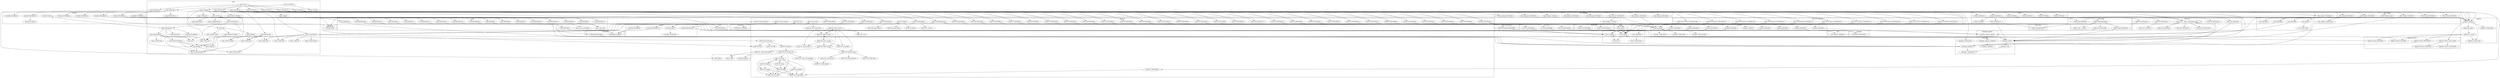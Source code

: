 digraph {
graph [overlap=false]
subgraph cluster_Storable {
	label="Storable";
	"Storable::dclone";
	"Storable::BEGIN@30";
	"Storable::BEGIN@487";
	"Storable::BEGIN@109";
	"Storable::BEGIN@44";
	"Storable::BEGIN@66";
	"Storable::BEGIN@42";
	"Storable::BEGIN@83";
	"Storable::CORE:qr";
}
subgraph cluster_XSLoader {
	label="XSLoader";
	"XSLoader::load";
}
subgraph cluster_Fcntl {
	label="Fcntl";
	"Fcntl::BEGIN@58";
}
subgraph cluster_YAML {
	label="YAML";
	"YAML::BEGIN@1";
	"YAML::BEGIN@1.5";
	"YAML::BEGIN@21";
	"YAML::BEGIN@24";
	"YAML::BEGIN@20";
	"YAML::BEGIN@47";
	"YAML::BEGIN@4";
	"YAML::BEGIN@6";
}
subgraph cluster_Carp {
	label="Carp";
	"Carp::BEGIN@744";
	"Carp::_fetch_sub";
	"Carp::BEGIN@730";
	"Carp::BEGIN@169";
	"Carp::BEGIN@61";
	"Carp::BEGIN@5";
	"Carp::BEGIN@137";
	"Carp::BEGIN@188";
	"Carp::BEGIN@751";
	"Carp::BEGIN@73";
	"Carp::BEGIN@4";
	"Carp::BEGIN@574";
	"Carp::BEGIN@6";
	"Carp::BEGIN@49";
	"Carp::BEGIN@256";
	"Carp::BEGIN@1";
	"Carp::_univ_mod_loaded";
	"Carp::BEGIN@296";
	"Carp::BEGIN@3";
	"Carp::BEGIN@95";
}
subgraph cluster_YAML_Mo {
	label="YAML::Mo";
	"YAML::Mo::CORE:sort";
	"YAML::Mo::BEGIN@1";
	"YAML::Mo::BEGIN@1.4";
	"YAML::Mo::__ANON__[YAML/Mo.pm:5]";
	"YAML::Mo::BEGIN@5.2";
	"YAML::Mo::BEGIN@11";
	"YAML::Mo::CORE:match";
	"YAML::Mo::BEGIN@5.3";
	"YAML::Mo::BEGIN@5";
}
subgraph cluster_vars {
	label="vars";
	"vars::CORE:match";
	"vars::BEGIN@7";
	"vars::import";
	"vars::BEGIN@8";
	"vars::BEGIN@3";
}
subgraph cluster_Exporter {
	label="Exporter";
	"Exporter::export";
	"Exporter::CORE:subst";
	"Exporter::CORE:match";
	"Exporter::as_heavy";
	"Exporter::import";
}
subgraph cluster_overload {
	label="overload";
	"overload::OVERLOAD";
	"overload::BEGIN@112";
	"overload::import";
	"overload::BEGIN@142";
	"overload::BEGIN@81";
}
subgraph cluster_utf8 {
	label="utf8";
	"utf8::downgrade";
	"utf8::import";
	"utf8::is_utf8";
}
subgraph cluster_List_Util {
	label="List::Util";
	"List::Util::BEGIN@10";
	"List::Util::BEGIN@35";
	"List::Util::BEGIN@9";
}
subgraph cluster_YAML_Tag {
	label="YAML::Tag";
	"YAML::Tag::BEGIN@4";
}
subgraph cluster_Scalar_Util {
	label="Scalar::Util";
	"Scalar::Util::BEGIN@10";
	"Scalar::Util::BEGIN@9";
}
subgraph cluster_mro {
	label="mro";
	"mro::method_changed_in";
}
subgraph cluster_JSON_PP {
	label="JSON::PP";
	"JSON::PP::BEGIN@5";
	"JSON::PP::string_to_json";
	"JSON::PP::BEGIN@12";
	"JSON::PP::decode";
	"JSON::PP::BEGIN@28";
	"JSON::PP::_up_indent";
	"JSON::PP::allow_nonref";
	"JSON::PP::_looks_like_number";
	"JSON::PP::BEGIN@42";
	"JSON::PP::BEGIN@38";
	"JSON::PP::allow_blessed";
	"JSON::PP::new";
	"JSON::PP::space_before";
	"JSON::PP::BEGIN@45";
	"JSON::PP::BEGIN@31";
	"JSON::PP::BEGIN@30";
	"JSON::PP::BEGIN@44";
	"JSON::PP::value";
	"JSON::PP::BEGIN@50";
	"JSON::PP::BEGIN@47";
	"JSON::PP::object_to_json";
	"JSON::PP::__ANON__";
	"JSON::PP::BEGIN@9";
	"JSON::PP::BEGIN@14";
	"JSON::PP::array";
	"JSON::PP::BEGIN@1372";
	"JSON::PP::BEGIN@33";
	"JSON::PP::BEGIN@39";
	"JSON::PP::BEGIN@37";
	"JSON::PP::BEGIN@56";
	"JSON::PP::BEGIN@34";
	"JSON::PP::decode_json";
	"JSON::PP::BEGIN@40";
	"JSON::PP::string";
	"JSON::PP::ascii";
	"JSON::PP::_down_indent";
	"JSON::PP::space_after";
	"JSON::PP::BEGIN@750";
	"JSON::PP::PP_encode_json";
	"JSON::PP::BEGIN@29";
	"JSON::PP::BEGIN@27";
	"JSON::PP::white";
	"JSON::PP::BEGIN@26";
	"JSON::PP::BEGIN@24";
	"JSON::PP::CORE:substcont";
	"JSON::PP::CORE:unpack";
	"JSON::PP::number";
	"JSON::PP::next_chr";
	"JSON::PP::CORE:subst";
	"JSON::PP::BEGIN@1435";
	"JSON::PP::_encode_ascii";
	"JSON::PP::utf8";
	"JSON::PP::PP_decode_json";
	"JSON::PP::BEGIN@647";
	"JSON::PP::CORE:match";
	"JSON::PP::indent";
	"JSON::PP::object";
	"JSON::PP::pretty";
	"JSON::PP::hash_to_json";
	"JSON::PP::BEGIN@32";
	"JSON::PP::encode";
	"JSON::PP::value_to_json";
	"JSON::PP::BEGIN@25";
	"JSON::PP::_detect_utf_encoding";
	"JSON::PP::BEGIN@48";
	"JSON::PP::BEGIN@8";
	"JSON::PP::BEGIN@11";
	"JSON::PP::BEGIN@458";
	"JSON::PP::BEGIN@6";
	"JSON::PP::BEGIN@41";
	"JSON::PP::array_to_json";
	"JSON::PP::_sort";
	"JSON::PP::BEGIN@35";
}
subgraph cluster_Exporter_Heavy {
	label="Exporter::Heavy";
	"Exporter::Heavy::CORE:subst";
	"Exporter::Heavy::BEGIN@4";
	"Exporter::Heavy::heavy_export";
	"Exporter::Heavy::BEGIN@3";
	"Exporter::Heavy::BEGIN@202";
	"Exporter::Heavy::CORE:match";
}
subgraph cluster_JSON_PP_Boolean {
	label="JSON::PP::Boolean";
	"JSON::PP::Boolean::BEGIN@3";
}
subgraph cluster_strict {
	label="strict";
	"strict::unimport";
	"strict::CORE:match";
	"strict::import";
	"strict::bits";
	"strict::BEGIN@7";
}
subgraph cluster_main {
	label="main";
	"main::BEGIN@10";
	"main::leveler";
	"main::longest";
	"main::genOpts";
	"main::getPointStr";
	"main::CORE:readline";
	"main::init";
	"main::delegate";
	"main::BEGIN@14";
	"main::genReservedKeys";
	"main::getObj";
	"main::BEGIN@11.1";
	"main::delimitAttribute";
	"main::CORE:tell";
	"main::BEGIN@16";
	"main::RUNTIME";
	"main::CORE:close";
	"main::checkMatches";
	"main::getGroupName";
	"main::CORE:print";
	"main::CORE:regcomp";
	"main::genDspt";
	"main::NULL";
	"main::validate_Dspt";
	"main::CORE:prtf";
	"main::encodeResult";
	"main::CORE:match";
	"main::CORE:open";
	"main::mes";
	"main::BEGIN@13";
	"main::validate_Matches";
	"main::divyMatches";
	"main::getLvlObj";
	"main::BEGIN@11";
	"main::genAttributes";
	"main::CORE:sort";
	"main::BEGIN@730";
	"main::getMatches";
	"main::BEGIN@12";
	"main::CORE:truncate";
	"main::changePointLvl";
	"main::CORE:qr";
	"main::CORE:subst";
	"main::BEGIN@15";
}
subgraph cluster_bytes {
	label="bytes";
	"bytes::import";
}
subgraph cluster_warnings {
	label="warnings";
	"warnings::_mkMask";
	"warnings::register_categories";
	"warnings::CORE:match";
	"warnings::import";
	"warnings::_expand_bits";
	"warnings::_bits";
	"warnings::unimport";
}
subgraph cluster_Data_Dumper {
	label="Data::Dumper";
	"Data::Dumper::BEGIN@12";
	"Data::Dumper::_vstring";
	"Data::Dumper::BEGIN@21";
	"Data::Dumper::BEGIN@25";
	"Data::Dumper::BEGIN@23";
	"Data::Dumper::BEGIN@18";
	"Data::Dumper::CORE:qr";
	"Data::Dumper::BEGIN@278";
	"Data::Dumper::BEGIN@763";
}
subgraph cluster_overloading {
	label="overloading";
	"overloading::BEGIN@2";
	"overloading::unimport";
}
subgraph cluster_JSON_PP_IncrParser {
	label="JSON::PP::IncrParser";
	"JSON::PP::IncrParser::BEGIN@1513";
	"JSON::PP::IncrParser::BEGIN@1507";
	"JSON::PP::IncrParser::BEGIN@1511";
	"JSON::PP::IncrParser::BEGIN@1510";
	"JSON::PP::IncrParser::BEGIN@1509";
	"JSON::PP::IncrParser::BEGIN@1514";
	"JSON::PP::IncrParser::BEGIN@1569";
	"JSON::PP::IncrParser::BEGIN@1512";
	"JSON::PP::IncrParser::BEGIN@1516";
	"JSON::PP::IncrParser::BEGIN@1515";
}
subgraph cluster_XML_Simple {
	label="XML::Simple";
	"XML::Simple::BEGIN@43";
	"XML::Simple::BEGIN@44";
	"XML::Simple::import";
	"XML::Simple::CORE:match";
	"XML::Simple::BEGIN@41";
	"XML::Simple::BEGIN@52";
	"XML::Simple::BEGIN@42";
	"XML::Simple::BEGIN@40";
}
subgraph cluster_warnings_register {
	label="warnings::register";
	"warnings::register::import";
}
subgraph cluster_constant {
	label="constant";
	"constant::CORE:subst";
	"constant::import";
	"constant::BEGIN@24";
	"constant::BEGIN@2";
	"constant::BEGIN@90";
	"constant::BEGIN@141";
	"constant::CORE:match";
	"constant::BEGIN@65";
	"constant::BEGIN@4";
	"constant::CORE:qr";
	"constant::BEGIN@40";
	"constant::BEGIN@3";
	"constant::CORE:regcomp";
}
subgraph cluster_Internals {
	label="Internals";
	"Internals::SvREADONLY";
}
subgraph cluster_YAML_Node {
	label="YAML::Node";
	"YAML::Node::__ANON__";
	"YAML::Node::BEGIN@1.6";
	"YAML::Node::BEGIN@4";
	"YAML::Node::BEGIN@7";
	"YAML::Node::BEGIN@1";
}
subgraph cluster_UNIVERSAL {
	label="UNIVERSAL";
	"UNIVERSAL::VERSION";
}
"overload::BEGIN@81" -> "overloading::unimport";
"Carp::BEGIN@1" -> "overloading::unimport";
"overload::BEGIN@112" -> "overloading::unimport";
"JSON::PP::object" -> "JSON::PP::string";
"JSON::PP::value" -> "JSON::PP::string";
"JSON::PP::hash_to_json" -> "JSON::PP::_down_indent";
"JSON::PP::array_to_json" -> "JSON::PP::_down_indent";
"main::delegate" -> "main::CORE:print";
"main::encodeResult" -> "main::CORE:print";
"main::BEGIN@14" -> "JSON::PP::BEGIN@39";
"main::encodeResult" -> "main::CORE:open";
"main::genDspt" -> "main::CORE:open";
"main::getMatches" -> "main::CORE:open";
"main::divyMatches" -> "main::mes";
"main::genAttributes" -> "main::mes";
"main::leveler" -> "main::mes";
"JSON::PP::_detect_utf_encoding" -> "JSON::PP::CORE:unpack";
"JSON::PP::_encode_ascii" -> "JSON::PP::CORE:unpack";
"main::BEGIN@14" -> "JSON::PP::BEGIN@26";
"main::BEGIN@11" -> "warnings::CORE:match";
"main::BEGIN@14" -> "JSON::PP::IncrParser::BEGIN@1507";
"main::BEGIN@14" -> "JSON::PP::BEGIN@27";
"JSON::PP::encode" -> "JSON::PP::PP_encode_json";
"main::BEGIN@16" -> "YAML::BEGIN@6";
"main::delegate" -> "main::encodeResult";
"JSON::PP::PP_decode_json" -> "JSON::PP::_detect_utf_encoding";
"main::encodeResult" -> "JSON::PP::encode";
"JSON::PP::object_to_json" -> "JSON::PP::hash_to_json";
"main::checkMatches" -> "main::divyMatches";
"main::divyMatches" -> "main::getLvlObj";
"main::encodeResult" -> "JSON::PP::pretty";
"main::NULL" -> "main::BEGIN@11";
"JSON::PP::value" -> "JSON::PP::object";
"JSON::PP::pretty" -> "JSON::PP::indent";
"main::BEGIN@16" -> "YAML::BEGIN@47";
"Storable::BEGIN@42" -> "Carp::BEGIN@744";
"JSON::PP::string" -> "JSON::PP::CORE:match";
"JSON::PP::BEGIN@647" -> "JSON::PP::CORE:match";
"JSON::PP::number" -> "JSON::PP::CORE:match";
"JSON::PP::white" -> "JSON::PP::CORE:match";
"JSON::PP::value" -> "JSON::PP::CORE:match";
"main::BEGIN@14" -> "JSON::PP::IncrParser::BEGIN@1513";
"JSON::PP::BEGIN@24" -> "constant::BEGIN@90";
"JSON::PP::BEGIN@24" -> "constant::BEGIN@2";
"main::BEGIN@14" -> "JSON::PP::BEGIN@35";
"JSON::PP::hash_to_json" -> "JSON::PP::_sort";
"Carp::BEGIN@137" -> "Carp::_univ_mod_loaded";
"main::BEGIN@14" -> "JSON::PP::BEGIN@41";
"main::NULL" -> "main::BEGIN@15";
"main::BEGIN@14" -> "JSON::PP::BEGIN@6";
"main::BEGIN@13" -> "Storable::BEGIN@487";
"main::BEGIN@14" -> "JSON::PP::BEGIN@28";
"main::NULL" -> "main::BEGIN@10";
"main::leveler" -> "main::leveler";
"main::delegate" -> "main::leveler";
"main::BEGIN@15" -> "XML::Simple::BEGIN@52";
"main::BEGIN@730" -> "Data::Dumper::CORE:qr";
"YAML::BEGIN@4" -> "YAML::Mo::BEGIN@5.3";
"main::BEGIN@13" -> "main::BEGIN@11.1";
"JSON::PP::BEGIN@12" -> "JSON::PP::__ANON__";
"main::genAttributes" -> "main::delimitAttribute";
"JSON::PP::BEGIN@12" -> "JSON::PP::Boolean::BEGIN@3";
"main::NULL" -> "main::BEGIN@14";
"main::BEGIN@14" -> "JSON::PP::BEGIN@44";
"XML::Simple::BEGIN@52" -> "vars::BEGIN@7";
"main::init" -> "main::genReservedKeys";
"JSON::PP::BEGIN@24" -> "constant::BEGIN@24";
"main::BEGIN@15" -> "XML::Simple::BEGIN@42";
"XML::Simple::BEGIN@52" -> "vars::BEGIN@8";
"main::BEGIN@14" -> "JSON::PP::BEGIN@33";
"JSON::PP::IncrParser::BEGIN@1516" -> "constant::import";
"JSON::PP::BEGIN@31" -> "constant::import";
"YAML::BEGIN@24" -> "constant::import";
"JSON::PP::BEGIN@45" -> "constant::import";
"JSON::PP::IncrParser::BEGIN@1514" -> "constant::import";
"JSON::PP::IncrParser::BEGIN@1512" -> "constant::import";
"JSON::PP::BEGIN@38" -> "constant::import";
"JSON::PP::IncrParser::BEGIN@1511" -> "constant::import";
"JSON::PP::BEGIN@24" -> "constant::import";
"JSON::PP::BEGIN@26" -> "constant::import";
"JSON::PP::IncrParser::BEGIN@1510" -> "constant::import";
"JSON::PP::BEGIN@27" -> "constant::import";
"JSON::PP::BEGIN@29" -> "constant::import";
"JSON::PP::BEGIN@42" -> "constant::import";
"Data::Dumper::BEGIN@21" -> "constant::import";
"JSON::PP::IncrParser::BEGIN@1509" -> "constant::import";
"JSON::PP::BEGIN@40" -> "constant::import";
"JSON::PP::BEGIN@34" -> "constant::import";
"JSON::PP::BEGIN@28" -> "constant::import";
"JSON::PP::BEGIN@37" -> "constant::import";
"JSON::PP::BEGIN@39" -> "constant::import";
"JSON::PP::BEGIN@35" -> "constant::import";
"JSON::PP::BEGIN@33" -> "constant::import";
"JSON::PP::BEGIN@41" -> "constant::import";
"JSON::PP::BEGIN@48" -> "constant::import";
"JSON::PP::IncrParser::BEGIN@1515" -> "constant::import";
"JSON::PP::BEGIN@25" -> "constant::import";
"JSON::PP::BEGIN@32" -> "constant::import";
"JSON::PP::BEGIN@47" -> "constant::import";
"Data::Dumper::BEGIN@278" -> "constant::import";
"JSON::PP::BEGIN@44" -> "constant::import";
"JSON::PP::IncrParser::BEGIN@1513" -> "constant::import";
"JSON::PP::BEGIN@30" -> "constant::import";
"main::BEGIN@730" -> "Data::Dumper::BEGIN@23";
"main::BEGIN@10" -> "strict::BEGIN@7";
"constant::import" -> "constant::CORE:subst";
"Exporter::as_heavy" -> "Exporter::Heavy::BEGIN@3";
"YAML::Node::BEGIN@4" -> "YAML::Node::BEGIN@1";
"Storable::BEGIN@42" -> "Carp::BEGIN@137";
"main::BEGIN@14" -> "JSON::PP::BEGIN@40";
"main::genDspt" -> "JSON::PP::decode_json";
"main::BEGIN@14" -> "JSON::PP::BEGIN@56";
"main::BEGIN@14" -> "JSON::PP::BEGIN@37";
"JSON::PP::PP_decode_json" -> "utf8::downgrade";
"main::BEGIN@14" -> "JSON::PP::BEGIN@1435";
"main::BEGIN@14" -> "JSON::PP::IncrParser::BEGIN@1512";
"main::BEGIN@14" -> "JSON::PP::IncrParser::BEGIN@1514";
"main::delegate" -> "main::validate_Matches";
"main::BEGIN@14" -> "JSON::PP::IncrParser::BEGIN@1510";
"JSON::PP::BEGIN@1435" -> "Scalar::Util::BEGIN@9";
"main::BEGIN@14" -> "JSON::PP::BEGIN@29";
"Exporter::as_heavy" -> "Exporter::Heavy::BEGIN@4";
"main::BEGIN@16" -> "YAML::BEGIN@4";
"JSON::PP::BEGIN@24" -> "constant::BEGIN@3";
"main::BEGIN@14" -> "JSON::PP::BEGIN@25";
"Storable::BEGIN@42" -> "Carp::BEGIN@5";
"JSON::PP::BEGIN@24" -> "constant::BEGIN@65";
"Exporter::import" -> "Exporter::CORE:match";
"vars::import" -> "vars::CORE:match";
"main::NULL" -> "main::BEGIN@730";
"JSON::PP::BEGIN@24" -> "constant::BEGIN@141";
"main::BEGIN@15" -> "XML::Simple::import";
"main::BEGIN@13" -> "Storable::BEGIN@66";
"main::BEGIN@14" -> "JSON::PP::BEGIN@647";
"YAML::BEGIN@20" -> "YAML::BEGIN@1";
"main::BEGIN@13" -> "Storable::BEGIN@30";
"main::genDspt" -> "main::CORE:qr";
"main::delimitAttribute" -> "main::CORE:qr";
"JSON::PP::BEGIN@11" -> "overload::BEGIN@142";
"XML::Simple::import" -> "XML::Simple::CORE:match";
"main::encodeResult" -> "main::CORE:truncate";
"main::delegate" -> "main::getMatches";
"main::BEGIN@14" -> "JSON::PP::BEGIN@42";
"Exporter::import" -> "Exporter::export";
"Storable::BEGIN@42" -> "Carp::BEGIN@751";
"main::BEGIN@730" -> "Data::Dumper::BEGIN@21";
"main::encodeResult" -> "JSON::PP::allow_nonref";
"main::BEGIN@730" -> "Data::Dumper::BEGIN@12";
"main::encodeResult" -> "JSON::PP::allow_blessed";
"main::BEGIN@14" -> "JSON::PP::BEGIN@38";
"main::BEGIN@14" -> "JSON::PP::IncrParser::BEGIN@1511";
"main::getMatches" -> "main::CORE:readline";
"main::genDspt" -> "main::CORE:readline";
"main::delegate" -> "main::init";
"warnings::register_categories" -> "warnings::_mkMask";
"main::leveler" -> "main::getObj";
"main::delimitAttribute" -> "main::getObj";
"main::checkMatches" -> "main::getObj";
"main::divyMatches" -> "main::getObj";
"main::genAttributes" -> "main::getObj";
"constant::import" -> "mro::method_changed_in";
"JSON::PP::_looks_like_number" -> "utf8::is_utf8";
"Exporter::as_heavy" -> "Exporter::Heavy::BEGIN@202";
"YAML::Node::BEGIN@4" -> "YAML::Tag::BEGIN@4";
"JSON::PP::BEGIN@11" -> "overload::BEGIN@112";
"main::leveler" -> "main::checkMatches";
"Exporter::import" -> "Exporter::Heavy::heavy_export";
"Storable::BEGIN@42" -> "Carp::BEGIN@574";
"YAML::Mo::__ANON__[YAML/Mo.pm:5]" -> "YAML::Mo::CORE:match";
"main::encodeResult" -> "main::CORE:close";
"main::getMatches" -> "main::CORE:close";
"YAML::BEGIN@20" -> "YAML::Node::BEGIN@7";
"main::init" -> "main::validate_Dspt";
"main::BEGIN@730" -> "Data::Dumper::BEGIN@25";
"main::encodeResult" -> "JSON::PP::ascii";
"JSON::PP::BEGIN@1435" -> "Scalar::Util::BEGIN@10";
"main::BEGIN@14" -> "JSON::PP::IncrParser::BEGIN@1509";
"Carp::BEGIN@73" -> "Carp::_fetch_sub";
"Carp::BEGIN@61" -> "Carp::_fetch_sub";
"Carp::BEGIN@137" -> "Carp::_fetch_sub";
"main::BEGIN@15" -> "XML::Simple::BEGIN@44";
"main::BEGIN@14" -> "JSON::PP::BEGIN@34";
"strict::BEGIN@7" -> "strict::CORE:match";
"Storable::BEGIN@42" -> "Carp::BEGIN@169";
"vars::BEGIN@7" -> "warnings::register::import";
"constant::BEGIN@4" -> "warnings::register::import";
"overload::BEGIN@142" -> "warnings::register::import";
"XML::Simple::BEGIN@42" -> "warnings::register::import";
"constant::BEGIN@90" -> "strict::unimport";
"Carp::BEGIN@256" -> "strict::unimport";
"Carp::BEGIN@730" -> "strict::unimport";
"Exporter::Heavy::BEGIN@4" -> "strict::unimport";
"YAML::Mo::BEGIN@11" -> "strict::unimport";
"constant::BEGIN@141" -> "strict::unimport";
"Carp::BEGIN@188" -> "strict::unimport";
"Carp::BEGIN@751" -> "strict::unimport";
"constant::BEGIN@65" -> "strict::unimport";
"List::Util::BEGIN@35" -> "strict::unimport";
"constant::BEGIN@40" -> "strict::unimport";
"JSON::PP::decode_json" -> "JSON::PP::utf8";
"Data::Dumper::BEGIN@278" -> "Data::Dumper::_vstring";
"main::BEGIN@16" -> "YAML::BEGIN@21";
"JSON::PP::string_to_json" -> "JSON::PP::_encode_ascii";
"JSON::PP::object" -> "JSON::PP::next_chr";
"JSON::PP::string" -> "JSON::PP::next_chr";
"JSON::PP::array" -> "JSON::PP::next_chr";
"JSON::PP::white" -> "JSON::PP::next_chr";
"JSON::PP::number" -> "JSON::PP::next_chr";
"main::BEGIN@14" -> "JSON::PP::IncrParser::BEGIN@1569";
"Storable::BEGIN@42" -> "Carp::BEGIN@95";
"main::BEGIN@10" -> "strict::import";
"constant::BEGIN@3" -> "strict::import";
"List::Util::BEGIN@9" -> "strict::import";
"JSON::PP::Boolean::BEGIN@3" -> "strict::import";
"YAML::Node::BEGIN@1" -> "strict::import";
"YAML::Mo::BEGIN@5.2" -> "strict::import";
"Scalar::Util::BEGIN@9" -> "strict::import";
"Fcntl::BEGIN@58" -> "strict::import";
"JSON::PP::IncrParser::BEGIN@1507" -> "strict::import";
"Carp::BEGIN@4" -> "strict::import";
"Exporter::Heavy::BEGIN@3" -> "strict::import";
"YAML::BEGIN@1" -> "strict::import";
"XML::Simple::BEGIN@40" -> "strict::import";
"vars::BEGIN@8" -> "strict::import";
"JSON::PP::BEGIN@6" -> "strict::import";
"JSON::PP::value" -> "JSON::PP::number";
"main::NULL" -> "main::BEGIN@13";
"constant::import" -> "Internals::SvREADONLY";
"constant::BEGIN@24" -> "Internals::SvREADONLY";
"main::BEGIN@16" -> "Exporter::import";
"main::BEGIN@14" -> "Exporter::import";
"Storable::BEGIN@42" -> "Exporter::import";
"YAML::Node::BEGIN@7" -> "Exporter::import";
"YAML::BEGIN@6" -> "Exporter::import";
"XML::Simple::BEGIN@43" -> "Exporter::import";
"Storable::BEGIN@83" -> "Exporter::import";
"YAML::BEGIN@21" -> "Exporter::import";
"YAML::BEGIN@20" -> "Exporter::import";
"main::BEGIN@13" -> "Exporter::import";
"main::BEGIN@730" -> "Exporter::import";
"main::BEGIN@15" -> "Exporter::import";
"main::BEGIN@730" -> "Data::Dumper::BEGIN@18";
"Exporter::as_heavy" -> "Exporter::CORE:subst";
"Exporter::import" -> "Exporter::CORE:subst";
"YAML::BEGIN@4" -> "YAML::Mo::BEGIN@5.2";
"YAML::Node::BEGIN@4" -> "YAML::Node::BEGIN@1.6";
"Storable::BEGIN@83" -> "Fcntl::BEGIN@58";
"main::BEGIN@13" -> "Storable::BEGIN@109";
"main::BEGIN@15" -> "XML::Simple::BEGIN@43";
"JSON::PP::BEGIN@1435" -> "UNIVERSAL::VERSION";
"JSON::PP::BEGIN@24" -> "constant::CORE:qr";
"JSON::PP::hash_to_json" -> "JSON::PP::value_to_json";
"JSON::PP::array_to_json" -> "JSON::PP::value_to_json";
"main::divyMatches" -> "main::genAttributes";
"main::delegate" -> "main::CORE:sort";
"main::genReservedKeys" -> "main::CORE:sort";
"main::genAttributes" -> "main::CORE:sort";
"main::validate_Dspt" -> "main::CORE:sort";
"main::BEGIN@730" -> "Data::Dumper::BEGIN@278";
"JSON::PP::decode" -> "JSON::PP::PP_decode_json";
"warnings::import" -> "warnings::_bits";
"main::BEGIN@13" -> "Storable::BEGIN@44";
"YAML::Mo::__ANON__[YAML/Mo.pm:5]" -> "YAML::Mo::BEGIN@1.4";
"main::BEGIN@14" -> "JSON::PP::BEGIN@458";
"JSON::PP::BEGIN@1435" -> "List::Util::BEGIN@10";
"main::NULL" -> "main::BEGIN@12";
"main::divyMatches" -> "Storable::dclone";
"JSON::PP::decode_json" -> "JSON::PP::decode";
"main::BEGIN@14" -> "JSON::PP::BEGIN@12";
"JSON::PP::value_to_json" -> "JSON::PP::string_to_json";
"JSON::PP::hash_to_json" -> "JSON::PP::string_to_json";
"main::BEGIN@14" -> "JSON::PP::BEGIN@5";
"main::BEGIN@14" -> "JSON::PP::BEGIN@31";
"main::BEGIN@16" -> "YAML::BEGIN@24";
"XML::Simple::BEGIN@52" -> "vars::import";
"main::BEGIN@14" -> "JSON::PP::BEGIN@45";
"JSON::PP::pretty" -> "JSON::PP::space_before";
"Storable::BEGIN@42" -> "Carp::BEGIN@6";
"JSON::PP::BEGIN@24" -> "constant::BEGIN@40";
"main::BEGIN@14" -> "JSON::PP::BEGIN@9";
"JSON::PP::hash_to_json" -> "JSON::PP::object_to_json";
"JSON::PP::PP_encode_json" -> "JSON::PP::object_to_json";
"JSON::PP::array_to_json" -> "JSON::PP::object_to_json";
"Storable::BEGIN@42" -> "Carp::BEGIN@188";
"main::encodeResult" -> "main::CORE:tell";
"YAML::BEGIN@4" -> "YAML::Mo::BEGIN@11";
"main::BEGIN@730" -> "Data::Dumper::BEGIN@763";
"overload::import" -> "overload::OVERLOAD";
"YAML::BEGIN@20" -> "YAML::BEGIN@1.5";
"main::BEGIN@15" -> "XML::Simple::BEGIN@40";
"main::BEGIN@16" -> "YAML::BEGIN@20";
"YAML::Mo::__ANON__[YAML/Mo.pm:5]" -> "YAML::Mo::BEGIN@1";
"Storable::BEGIN@42" -> "Carp::BEGIN@296";
"main::divyMatches" -> "main::getGroupName";
"JSON::PP::value" -> "JSON::PP::array";
"main::BEGIN@14" -> "JSON::PP::BEGIN@750";
"YAML::Mo::__ANON__[YAML/Mo.pm:5]" -> "YAML::Mo::CORE:sort";
"main::delegate" -> "main::CORE:prtf";
"Exporter::export" -> "Exporter::as_heavy";
"YAML::Mo::__ANON__[YAML/Mo.pm:5]" -> "YAML::Mo::__ANON__[YAML/Mo.pm:5]";
"YAML::BEGIN@4" -> "YAML::Mo::__ANON__[YAML/Mo.pm:5]";
"main::BEGIN@16" -> "YAML::Mo::__ANON__[YAML/Mo.pm:5]";
"JSON::PP::pretty" -> "JSON::PP::space_after";
"main::getObj" -> "main::CORE:regcomp";
"main::genAttributes" -> "main::CORE:regcomp";
"main::genDspt" -> "main::CORE:regcomp";
"main::delimitAttribute" -> "main::CORE:regcomp";
"main::getMatches" -> "main::CORE:regcomp";
"main::init" -> "main::genDspt";
"main::BEGIN@14" -> "JSON::PP::IncrParser::BEGIN@1516";
"main::getMatches" -> "main::CORE:match";
"main::getObj" -> "main::CORE:match";
"JSON::PP::string_to_json" -> "JSON::PP::CORE:subst";
"Storable::BEGIN@487" -> "Storable::CORE:qr";
"JSON::PP::string_to_json" -> "JSON::PP::CORE:substcont";
"Storable::BEGIN@42" -> "Carp::BEGIN@49";
"main::BEGIN@14" -> "JSON::PP::BEGIN@24";
"JSON::PP::object" -> "JSON::PP::white";
"JSON::PP::value" -> "JSON::PP::white";
"JSON::PP::array" -> "JSON::PP::white";
"JSON::PP::PP_decode_json" -> "JSON::PP::white";
"main::BEGIN@13" -> "Storable::BEGIN@42";
"Storable::BEGIN@42" -> "Carp::BEGIN@256";
"YAML::BEGIN@4" -> "YAML::Mo::BEGIN@5";
"main::BEGIN@14" -> "JSON::PP::BEGIN@32";
"YAML::Mo::BEGIN@5.3" -> "warnings::import";
"overloading::BEGIN@2" -> "warnings::import";
"main::BEGIN@11" -> "warnings::import";
"List::Util::BEGIN@10" -> "warnings::import";
"YAML::Node::BEGIN@1.6" -> "warnings::import";
"YAML::Mo::__ANON__[YAML/Mo.pm:5]" -> "warnings::import";
"Scalar::Util::BEGIN@10" -> "warnings::import";
"XML::Simple::BEGIN@41" -> "warnings::import";
"Carp::BEGIN@5" -> "warnings::import";
"YAML::BEGIN@1.5" -> "warnings::import";
"JSON::PP::BEGIN@458" -> "warnings::unimport";
"Exporter::Heavy::BEGIN@202" -> "warnings::unimport";
"YAML::Mo::BEGIN@5" -> "warnings::unimport";
"YAML::BEGIN@47" -> "warnings::unimport";
"Carp::BEGIN@744" -> "warnings::unimport";
"Storable::BEGIN@66" -> "warnings::unimport";
"Carp::BEGIN@6" -> "warnings::unimport";
"Storable::BEGIN@42" -> "Carp::BEGIN@3";
"Exporter::Heavy::heavy_export" -> "Exporter::Heavy::CORE:subst";
"warnings::_bits" -> "warnings::_expand_bits";
"warnings::unimport" -> "warnings::_expand_bits";
"JSON::PP::object_to_json" -> "JSON::PP::array_to_json";
"main::genAttributes" -> "main::CORE:subst";
"main::BEGIN@14" -> "JSON::PP::BEGIN@11";
"Storable::BEGIN@42" -> "Carp::BEGIN@73";
"Carp::BEGIN@169" -> "overloading::BEGIN@2";
"main::BEGIN@14" -> "JSON::PP::BEGIN@8";
"main::BEGIN@14" -> "JSON::PP::BEGIN@48";
"main::leveler" -> "main::changePointLvl";
"main::RUNTIME" -> "main::genOpts";
"JSON::PP::BEGIN@1435" -> "List::Util::BEGIN@9";
"constant::import" -> "constant::CORE:match";
"JSON::PP::BEGIN@24" -> "constant::BEGIN@4";
"JSON::PP::value_to_json" -> "JSON::PP::_looks_like_number";
"JSON::PP::hash_to_json" -> "JSON::PP::_up_indent";
"JSON::PP::array_to_json" -> "JSON::PP::_up_indent";
"main::delegate" -> "main::longest";
"Storable::BEGIN@42" -> "Carp::BEGIN@730";
"warnings::register::import" -> "warnings::register_categories";
"main::BEGIN@12" -> "utf8::import";
"Exporter::Heavy::heavy_export" -> "Exporter::Heavy::CORE:match";
"JSON::PP::BEGIN@12" -> "overload::import";
"YAML::Tag::BEGIN@4" -> "overload::import";
"JSON::PP::decode_json" -> "JSON::PP::new";
"main::encodeResult" -> "JSON::PP::new";
"main::leveler" -> "main::getPointStr";
"strict::import" -> "strict::bits";
"strict::unimport" -> "strict::bits";
"Storable::BEGIN@42" -> "Carp::BEGIN@4";
"main::RUNTIME" -> "main::delegate";
"JSON::PP::BEGIN@750" -> "bytes::import";
"Data::Dumper::BEGIN@763" -> "bytes::import";
"JSON::PP::IncrParser::BEGIN@1569" -> "bytes::import";
"main::BEGIN@13" -> "Storable::BEGIN@83";
"main::BEGIN@14" -> "JSON::PP::BEGIN@14";
"main::BEGIN@14" -> "JSON::PP::IncrParser::BEGIN@1515";
"constant::import" -> "constant::CORE:regcomp";
"main::BEGIN@15" -> "XML::Simple::BEGIN@41";
"main::BEGIN@14" -> "JSON::PP::BEGIN@47";
"main::BEGIN@14" -> "JSON::PP::BEGIN@50";
"JSON::PP::PP_decode_json" -> "JSON::PP::value";
"JSON::PP::array" -> "JSON::PP::value";
"JSON::PP::object" -> "JSON::PP::value";
"XML::Simple::BEGIN@52" -> "vars::BEGIN@3";
"Storable::BEGIN@42" -> "Carp::BEGIN@61";
"JSON::PP::BEGIN@11" -> "overload::BEGIN@81";
"main::BEGIN@14" -> "JSON::PP::BEGIN@30";
"JSON::PP::BEGIN@1435" -> "List::Util::BEGIN@35";
"JSON::PP::BEGIN@1435" -> "XSLoader::load";
"Storable::BEGIN@109" -> "XSLoader::load";
"Data::Dumper::BEGIN@25" -> "XSLoader::load";
"Storable::BEGIN@83" -> "XSLoader::load";
"Carp::BEGIN@169" -> "Carp::BEGIN@1";
"YAML::BEGIN@20" -> "YAML::Node::BEGIN@4";
"main::NULL" -> "main::BEGIN@16";
"YAML::Node::BEGIN@4" -> "YAML::Node::__ANON__";
"main::BEGIN@14" -> "JSON::PP::BEGIN@1372";
}
